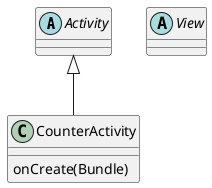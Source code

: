@startuml

abstract class Activity {
}
abstract class View

class CounterActivity {
 onCreate(Bundle)
}

CounterActivity -up-|> Activity

@enduml